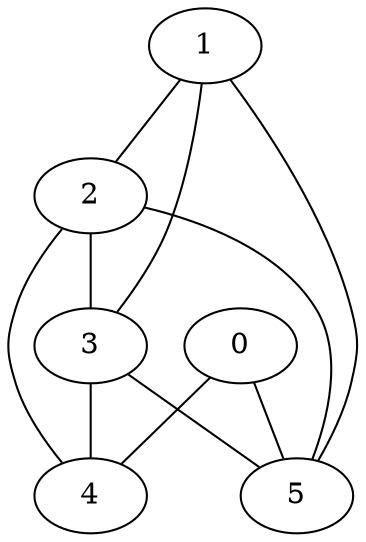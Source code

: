 graph Graphette
{
	0 -- 4;
	0 -- 5;
	1 -- 2;
	1 -- 3;
	1 -- 5;
	2 -- 3;
	2 -- 4;
	2 -- 5;
	3 -- 4;
	3 -- 5;
}